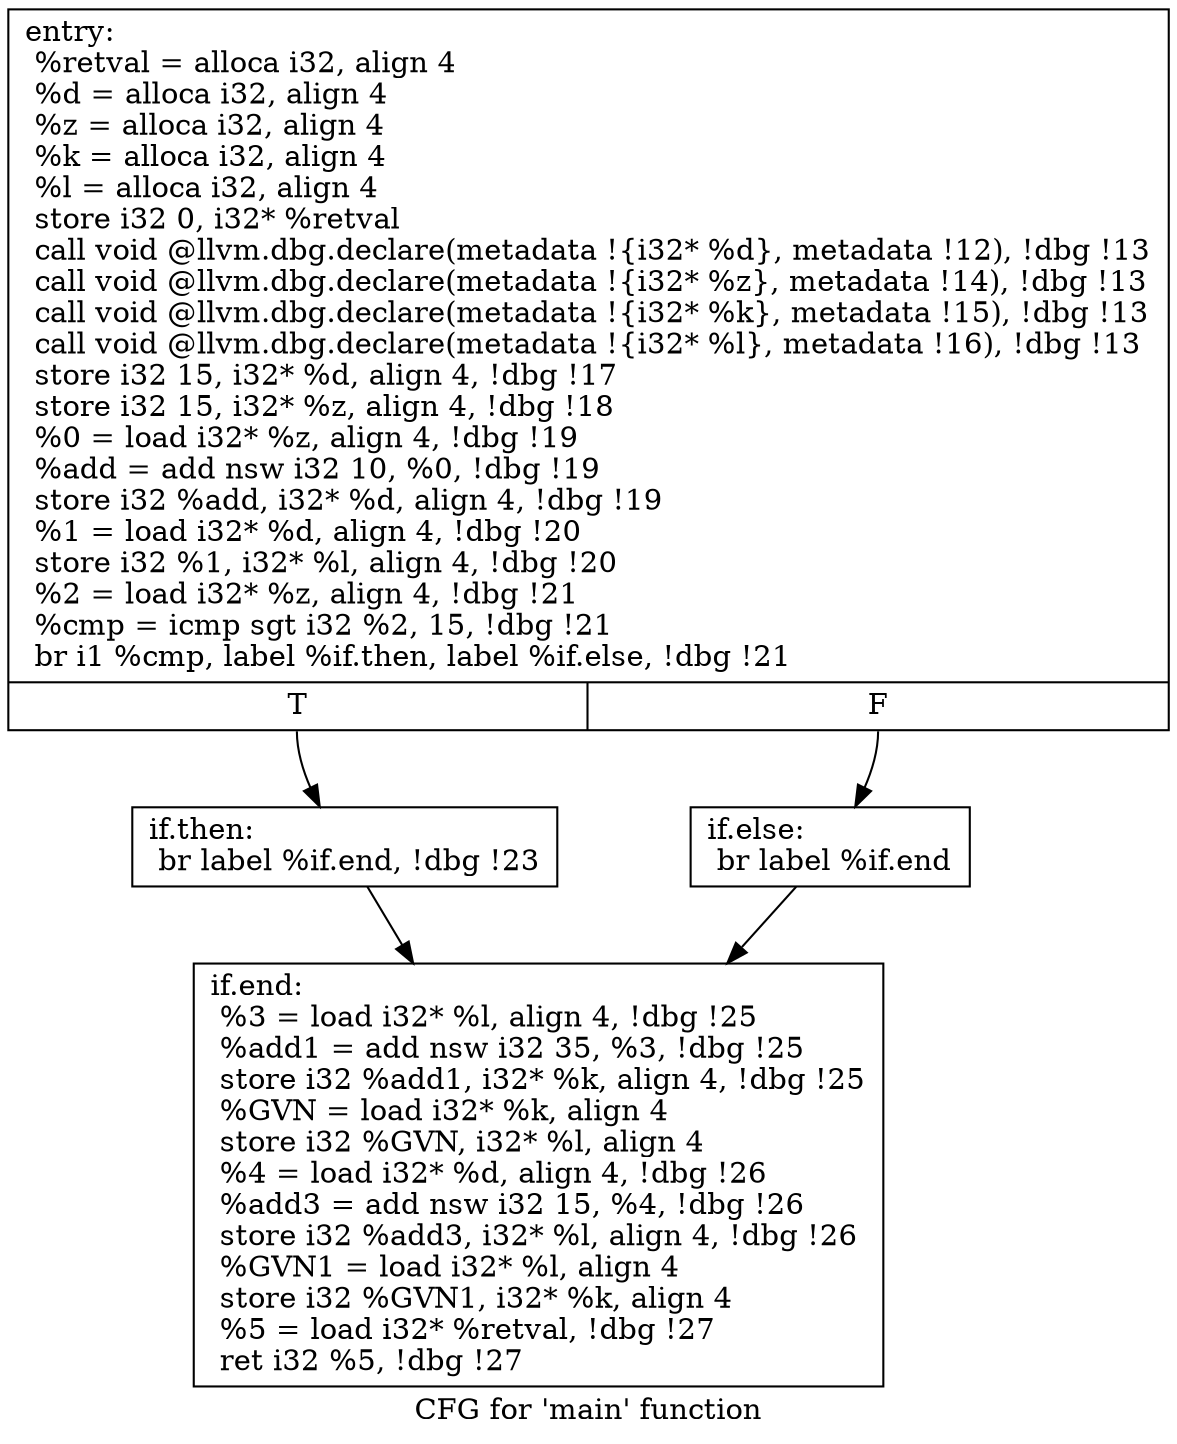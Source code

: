 digraph "CFG for 'main' function" {
	label="CFG for 'main' function";

	Node0x1c49cd0 [shape=record,label="{entry:\l  %retval = alloca i32, align 4\l  %d = alloca i32, align 4\l  %z = alloca i32, align 4\l  %k = alloca i32, align 4\l  %l = alloca i32, align 4\l  store i32 0, i32* %retval\l  call void @llvm.dbg.declare(metadata !\{i32* %d\}, metadata !12), !dbg !13\l  call void @llvm.dbg.declare(metadata !\{i32* %z\}, metadata !14), !dbg !13\l  call void @llvm.dbg.declare(metadata !\{i32* %k\}, metadata !15), !dbg !13\l  call void @llvm.dbg.declare(metadata !\{i32* %l\}, metadata !16), !dbg !13\l  store i32 15, i32* %d, align 4, !dbg !17\l  store i32 15, i32* %z, align 4, !dbg !18\l  %0 = load i32* %z, align 4, !dbg !19\l  %add = add nsw i32 10, %0, !dbg !19\l  store i32 %add, i32* %d, align 4, !dbg !19\l  %1 = load i32* %d, align 4, !dbg !20\l  store i32 %1, i32* %l, align 4, !dbg !20\l  %2 = load i32* %z, align 4, !dbg !21\l  %cmp = icmp sgt i32 %2, 15, !dbg !21\l  br i1 %cmp, label %if.then, label %if.else, !dbg !21\l|{<s0>T|<s1>F}}"];
	Node0x1c49cd0:s0 -> Node0x1c45630;
	Node0x1c49cd0:s1 -> Node0x1c45690;
	Node0x1c45630 [shape=record,label="{if.then:                                          \l  br label %if.end, !dbg !23\l}"];
	Node0x1c45630 -> Node0x1c456f0;
	Node0x1c45690 [shape=record,label="{if.else:                                          \l  br label %if.end\l}"];
	Node0x1c45690 -> Node0x1c456f0;
	Node0x1c456f0 [shape=record,label="{if.end:                                           \l  %3 = load i32* %l, align 4, !dbg !25\l  %add1 = add nsw i32 35, %3, !dbg !25\l  store i32 %add1, i32* %k, align 4, !dbg !25\l  %GVN = load i32* %k, align 4\l  store i32 %GVN, i32* %l, align 4\l  %4 = load i32* %d, align 4, !dbg !26\l  %add3 = add nsw i32 15, %4, !dbg !26\l  store i32 %add3, i32* %l, align 4, !dbg !26\l  %GVN1 = load i32* %l, align 4\l  store i32 %GVN1, i32* %k, align 4\l  %5 = load i32* %retval, !dbg !27\l  ret i32 %5, !dbg !27\l}"];
}
